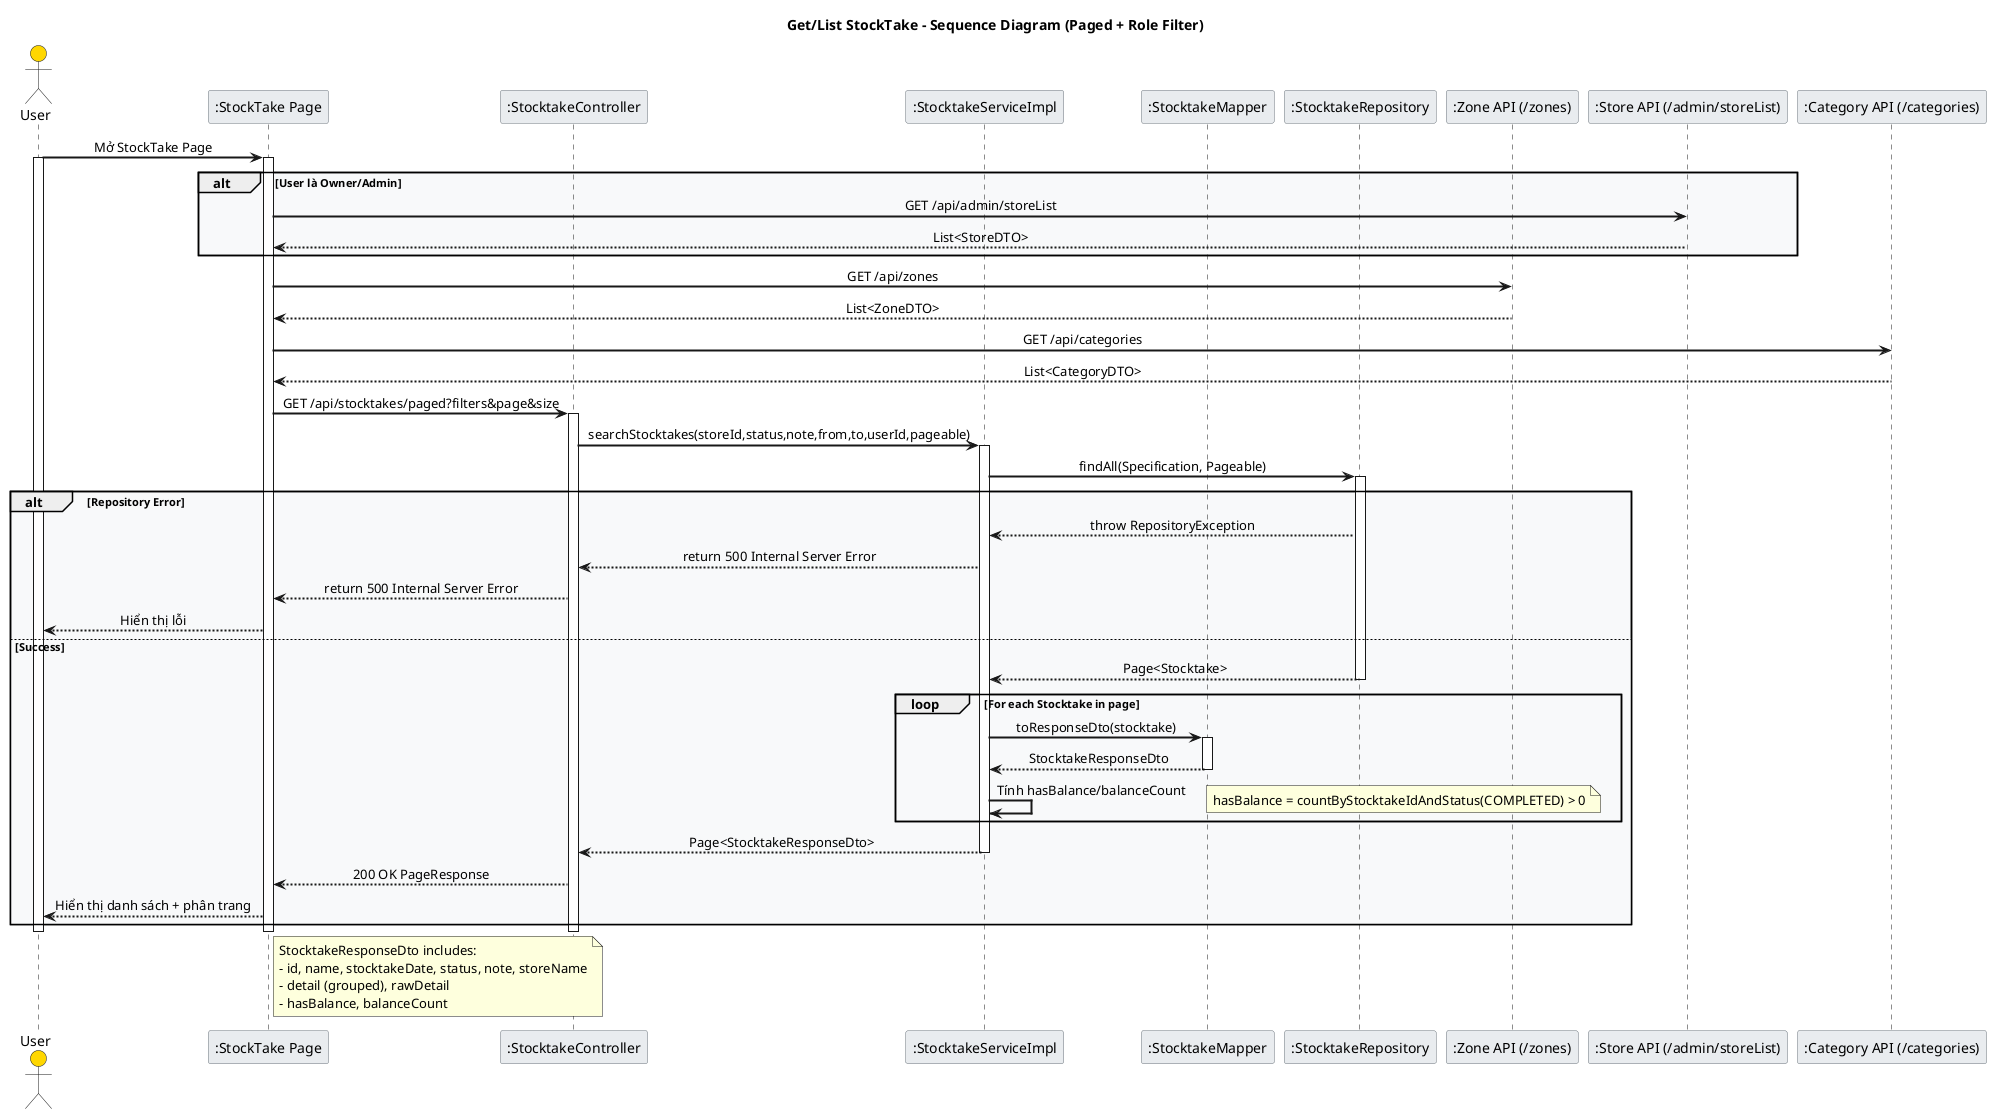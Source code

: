 @startuml Stocktake_Read_Sequence

skinparam backgroundColor white
skinparam sequenceArrowThickness 2
skinparam sequenceMessageAlign center
skinparam sequenceGroupBodyBackgroundColor #F8F9FA
skinparam sequenceParticipantBorderColor #6C757D
skinparam sequenceParticipantBackgroundColor #E9ECEF
skinparam sequenceLifeLineStroke dash
skinparam actorBackgroundColor #FFD700

title Get/List StockTake - Sequence Diagram (Paged + Role Filter)

actor User
participant ":StockTake Page" as UI
participant ":StocktakeController" as CC
participant ":StocktakeServiceImpl" as CS
participant ":StocktakeMapper" as CM
participant ":StocktakeRepository" as CR
participant ":Zone API (/zones)" as ZoneAPI
participant ":Store API (/admin/storeList)" as StoreAPI
participant ":Category API (/categories)" as CategoryAPI

User -> UI: Mở StockTake Page
activate User
activate UI

alt User là Owner/Admin
  UI -> StoreAPI: GET /api/admin/storeList
  StoreAPI --> UI: List<StoreDTO>
end
UI -> ZoneAPI: GET /api/zones
ZoneAPI --> UI: List<ZoneDTO>
UI -> CategoryAPI: GET /api/categories
CategoryAPI --> UI: List<CategoryDTO>

UI -> CC: GET /api/stocktakes/paged?filters&page&size
activate CC
CC -> CS: searchStocktakes(storeId,status,note,from,to,userId,pageable)
activate CS
CS -> CR: findAll(Specification, Pageable)
activate CR
alt Repository Error
    CR --> CS: throw RepositoryException
    CS --> CC: return 500 Internal Server Error
    CC --> UI: return 500 Internal Server Error
    UI --> User: Hiển thị lỗi
else Success
    CR --> CS: Page<Stocktake>
    deactivate CR
    loop For each Stocktake in page
        CS -> CM: toResponseDto(stocktake)
        activate CM
        CM --> CS: StocktakeResponseDto
        deactivate CM
        CS -> CS: Tính hasBalance/balanceCount
        note right
            hasBalance = countByStocktakeIdAndStatus(COMPLETED) > 0
        end note
    end
    CS --> CC: Page<StocktakeResponseDto>
    deactivate CS
    CC --> UI: 200 OK PageResponse
    UI --> User: Hiển thị danh sách + phân trang
end

deactivate CC
deactivate UI
deactivate User

note right of UI
    StocktakeResponseDto includes:
    - id, name, stocktakeDate, status, note, storeName
    - detail (grouped), rawDetail
    - hasBalance, balanceCount
end note

@enduml